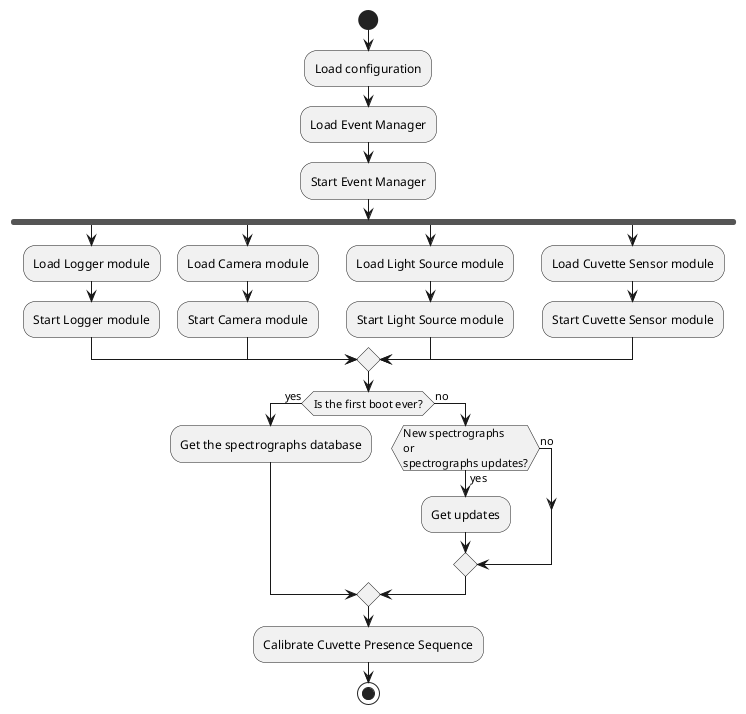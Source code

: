 @startuml Boot activity
start
:Load configuration;
:Load Event Manager;
:Start Event Manager;
fork
    :Load Logger module;
    :Start Logger module;
fork again
    :Load Camera module;
    :Start Camera module;
fork again
    :Load Light Source module;
    :Start Light Source module;
fork again
    :Load Cuvette Sensor module;
    :Start Cuvette Sensor module;
end merge
if (Is the first boot ever?) then (yes)
    :Get the spectrographs database;
else (no)
    if (New spectrographs\nor\nspectrographs updates?) then (yes)
        :Get updates;
    else (no)
    endif
endif
:Calibrate Cuvette Presence Sequence;
stop
@enduml